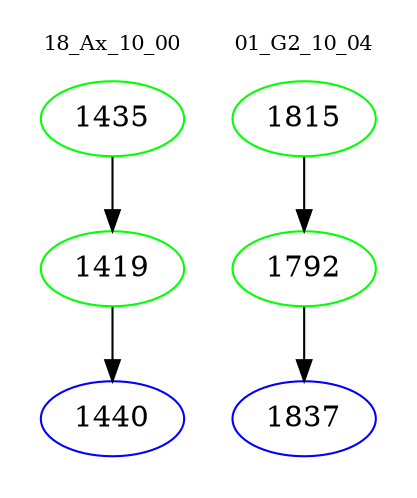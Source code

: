 digraph{
subgraph cluster_0 {
color = white
label = "18_Ax_10_00";
fontsize=10;
T0_1435 [label="1435", color="green"]
T0_1435 -> T0_1419 [color="black"]
T0_1419 [label="1419", color="green"]
T0_1419 -> T0_1440 [color="black"]
T0_1440 [label="1440", color="blue"]
}
subgraph cluster_1 {
color = white
label = "01_G2_10_04";
fontsize=10;
T1_1815 [label="1815", color="green"]
T1_1815 -> T1_1792 [color="black"]
T1_1792 [label="1792", color="green"]
T1_1792 -> T1_1837 [color="black"]
T1_1837 [label="1837", color="blue"]
}
}
